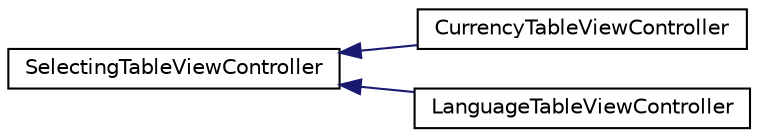digraph G
{
  edge [fontname="Helvetica",fontsize="10",labelfontname="Helvetica",labelfontsize="10"];
  node [fontname="Helvetica",fontsize="10",shape=record];
  rankdir=LR;
  Node1 [label="SelectingTableViewController",height=0.2,width=0.4,color="black", fillcolor="white", style="filled",URL="$interface_selecting_table_view_controller.html",tooltip="Used as parent class for all selectable table views."];
  Node1 -> Node2 [dir=back,color="midnightblue",fontsize="10",style="solid",fontname="Helvetica"];
  Node2 [label="CurrencyTableViewController",height=0.2,width=0.4,color="black", fillcolor="white", style="filled",URL="$interface_currency_table_view_controller.html",tooltip="Displays all available currencies and current currency."];
  Node1 -> Node3 [dir=back,color="midnightblue",fontsize="10",style="solid",fontname="Helvetica"];
  Node3 [label="LanguageTableViewController",height=0.2,width=0.4,color="black", fillcolor="white", style="filled",URL="$interface_language_table_view_controller.html",tooltip="Used for choosing language."];
}
